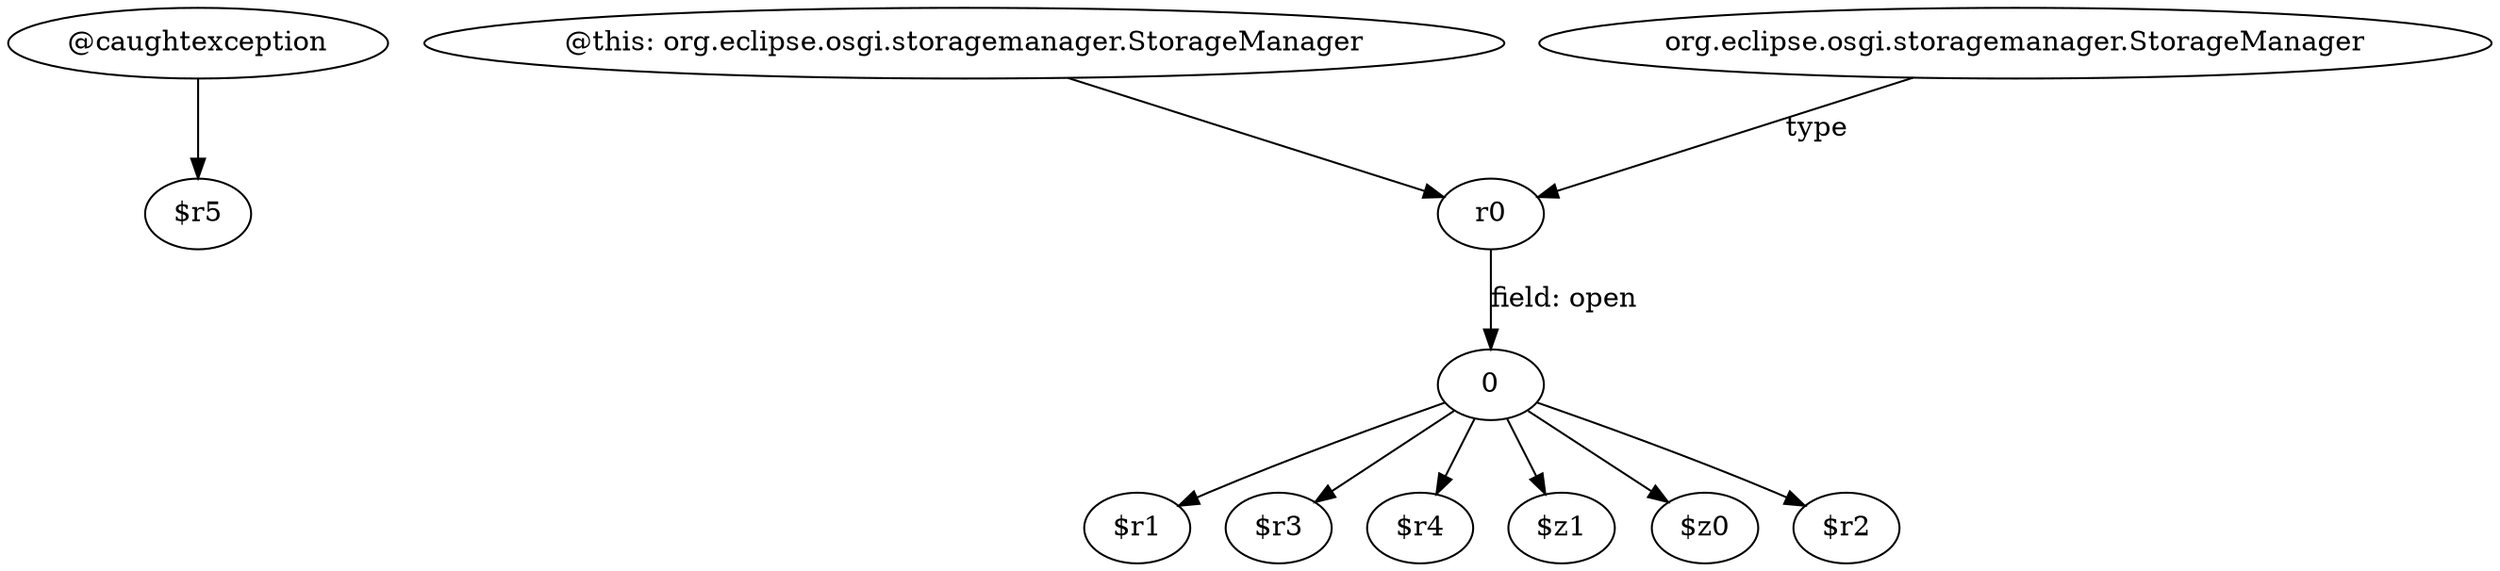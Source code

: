digraph g {
0[label="@caughtexception"]
1[label="$r5"]
0->1[label=""]
2[label="0"]
3[label="$r1"]
2->3[label=""]
4[label="$r3"]
2->4[label=""]
5[label="@this: org.eclipse.osgi.storagemanager.StorageManager"]
6[label="r0"]
5->6[label=""]
7[label="$r4"]
2->7[label=""]
8[label="$z1"]
2->8[label=""]
9[label="$z0"]
2->9[label=""]
10[label="org.eclipse.osgi.storagemanager.StorageManager"]
10->6[label="type"]
6->2[label="field: open"]
11[label="$r2"]
2->11[label=""]
}